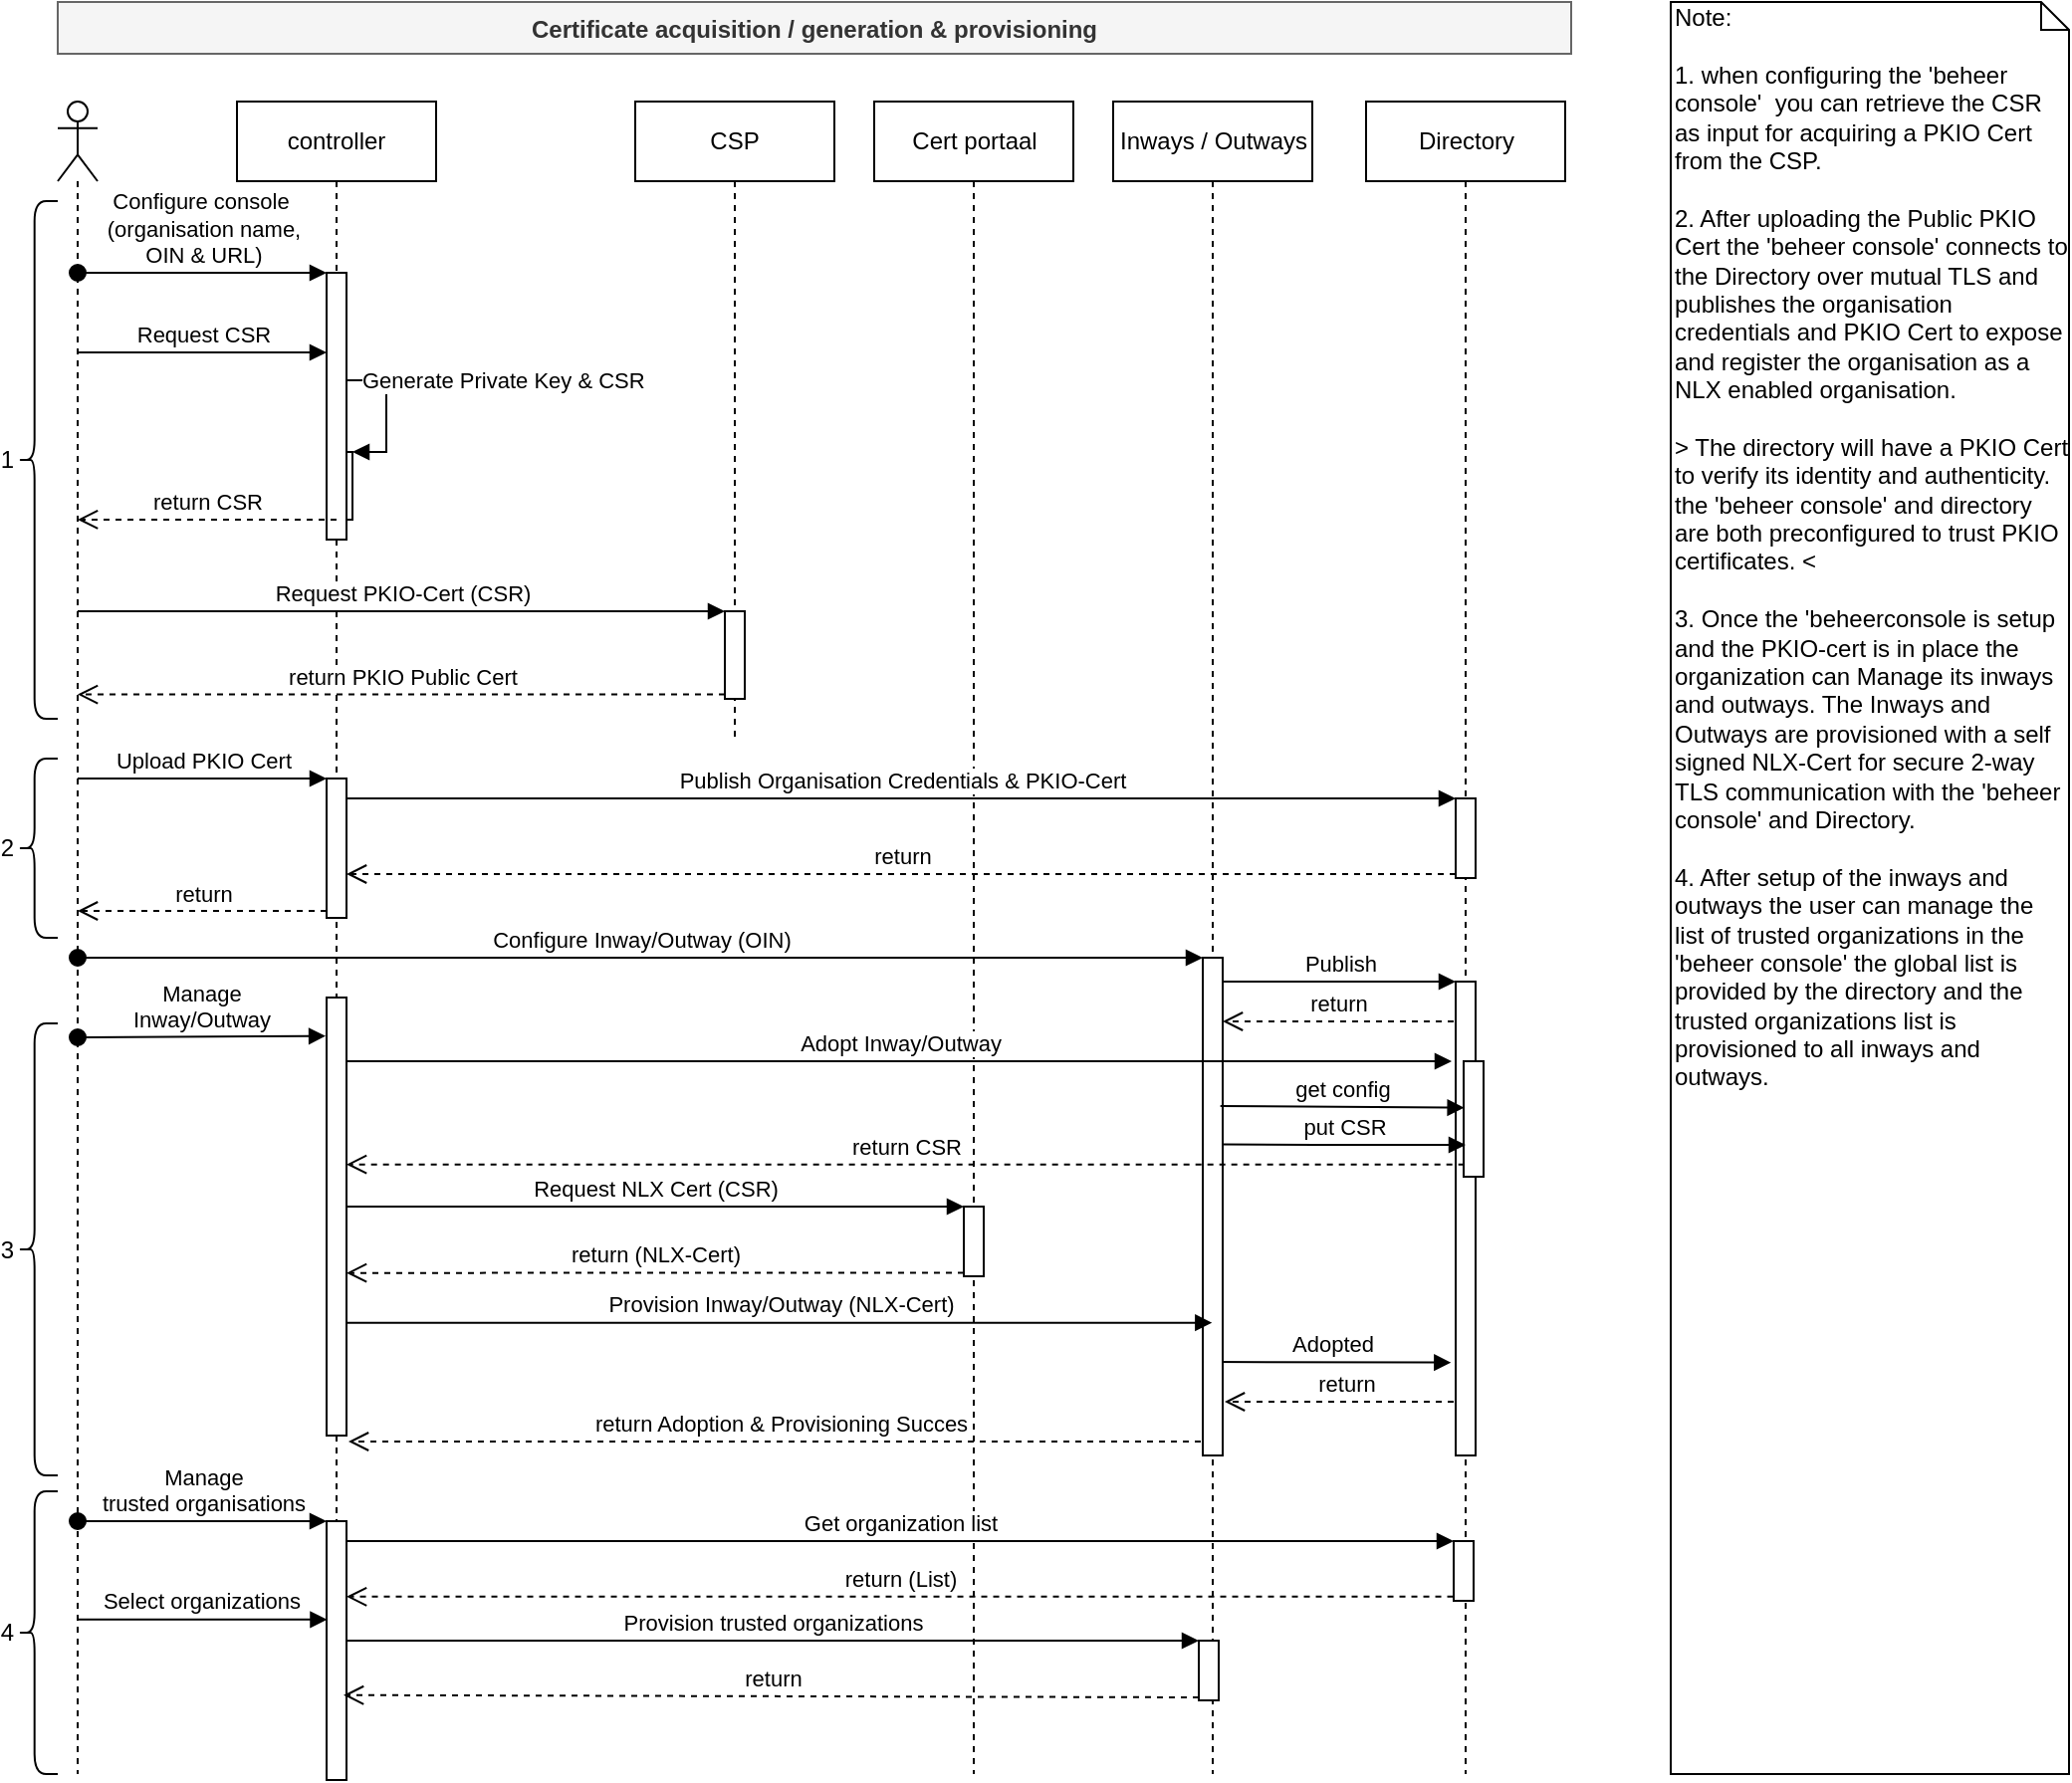 <mxfile version="10.8.0" type="device"><diagram id="9TtIMjoF8C3wXrdCaFB2" name="setup"><mxGraphModel dx="1609" dy="1015" grid="1" gridSize="10" guides="1" tooltips="1" connect="1" arrows="1" fold="1" page="1" pageScale="1" pageWidth="827" pageHeight="1169" math="0" shadow="0"><root><mxCell id="0"/><mxCell id="1" parent="0"/><mxCell id="IwLXjrrM-L5NKvrCGC1T-51" value="return Adoption &amp;amp; Provisioning Succes" style="html=1;verticalAlign=bottom;endArrow=open;dashed=1;endSize=8;exitX=0;exitY=0.95;" parent="1" edge="1"><mxGeometry relative="1" as="geometry"><mxPoint x="186" y="753" as="targetPoint"/><mxPoint x="620" y="753" as="sourcePoint"/></mxGeometry></mxCell><mxCell id="IwLXjrrM-L5NKvrCGC1T-50" value="return" style="html=1;verticalAlign=bottom;endArrow=open;dashed=1;endSize=8;exitX=-0.1;exitY=0.1;entryX=0.5;entryY=0.08;entryDx=0;entryDy=0;entryPerimeter=0;exitDx=0;exitDy=0;exitPerimeter=0;" parent="1" edge="1"><mxGeometry relative="1" as="geometry"><mxPoint x="626" y="733" as="targetPoint"/><mxPoint x="747" y="733" as="sourcePoint"/></mxGeometry></mxCell><mxCell id="IwLXjrrM-L5NKvrCGC1T-1" value="controller" style="shape=umlLifeline;perimeter=lifelinePerimeter;whiteSpace=wrap;html=1;container=1;collapsible=0;recursiveResize=0;outlineConnect=0;" parent="1" vertex="1"><mxGeometry x="130" y="80" width="100" height="840" as="geometry"/></mxCell><mxCell id="IwLXjrrM-L5NKvrCGC1T-14" value="" style="html=1;points=[];perimeter=orthogonalPerimeter;" parent="IwLXjrrM-L5NKvrCGC1T-1" vertex="1"><mxGeometry x="48" y="176" width="10" height="34" as="geometry"/></mxCell><mxCell id="IwLXjrrM-L5NKvrCGC1T-15" value="Generate Private Key &amp;amp; CSR" style="edgeStyle=orthogonalEdgeStyle;html=1;align=left;spacingLeft=2;endArrow=block;rounded=0;entryX=1;entryY=0;exitX=0.5;exitY=0.844;exitDx=0;exitDy=0;exitPerimeter=0;" parent="IwLXjrrM-L5NKvrCGC1T-1" source="IwLXjrrM-L5NKvrCGC1T-18" target="IwLXjrrM-L5NKvrCGC1T-14" edge="1"><mxGeometry relative="1" as="geometry"><mxPoint x="50" y="156" as="sourcePoint"/><Array as="points"><mxPoint x="75" y="140"/><mxPoint x="75" y="176"/></Array></mxGeometry></mxCell><mxCell id="IwLXjrrM-L5NKvrCGC1T-18" value="" style="html=1;points=[];perimeter=orthogonalPerimeter;" parent="IwLXjrrM-L5NKvrCGC1T-1" vertex="1"><mxGeometry x="45" y="86" width="10" height="134" as="geometry"/></mxCell><mxCell id="IwLXjrrM-L5NKvrCGC1T-26" value="" style="html=1;points=[];perimeter=orthogonalPerimeter;" parent="IwLXjrrM-L5NKvrCGC1T-1" vertex="1"><mxGeometry x="45" y="340" width="10" height="70" as="geometry"/></mxCell><mxCell id="IwLXjrrM-L5NKvrCGC1T-41" value="" style="html=1;points=[];perimeter=orthogonalPerimeter;" parent="IwLXjrrM-L5NKvrCGC1T-1" vertex="1"><mxGeometry x="45" y="450" width="10" height="220" as="geometry"/></mxCell><mxCell id="IwLXjrrM-L5NKvrCGC1T-55" value="" style="html=1;points=[];perimeter=orthogonalPerimeter;" parent="IwLXjrrM-L5NKvrCGC1T-1" vertex="1"><mxGeometry x="45" y="713" width="10" height="130" as="geometry"/></mxCell><mxCell id="IwLXjrrM-L5NKvrCGC1T-56" value="Manage &lt;br&gt;trusted organisations" style="html=1;verticalAlign=bottom;startArrow=oval;endArrow=block;startSize=8;" parent="IwLXjrrM-L5NKvrCGC1T-1" target="IwLXjrrM-L5NKvrCGC1T-55" edge="1"><mxGeometry relative="1" as="geometry"><mxPoint x="-80" y="713" as="sourcePoint"/></mxGeometry></mxCell><mxCell id="IwLXjrrM-L5NKvrCGC1T-9" value="Cert portaal" style="html=1;points=[];perimeter=orthogonalPerimeter;shape=umlLifeline;participant=label;fontFamily=Helvetica;fontSize=12;fontColor=#000000;align=center;strokeColor=#000000;fillColor=#ffffff;recursiveResize=0;container=1;collapsible=0;" parent="1" vertex="1"><mxGeometry x="450" y="80" width="100" height="840" as="geometry"/></mxCell><mxCell id="IwLXjrrM-L5NKvrCGC1T-45" value="" style="html=1;points=[];perimeter=orthogonalPerimeter;" parent="IwLXjrrM-L5NKvrCGC1T-9" vertex="1"><mxGeometry x="45" y="555" width="10" height="35" as="geometry"/></mxCell><mxCell id="IwLXjrrM-L5NKvrCGC1T-10" value="CSP" style="shape=umlLifeline;perimeter=lifelinePerimeter;whiteSpace=wrap;html=1;container=1;collapsible=0;recursiveResize=0;outlineConnect=0;" parent="1" vertex="1"><mxGeometry x="330" y="80" width="100" height="320" as="geometry"/></mxCell><mxCell id="IwLXjrrM-L5NKvrCGC1T-11" value="" style="html=1;points=[];perimeter=orthogonalPerimeter;" parent="IwLXjrrM-L5NKvrCGC1T-10" vertex="1"><mxGeometry x="45" y="256" width="10" height="44" as="geometry"/></mxCell><mxCell id="IwLXjrrM-L5NKvrCGC1T-12" value="Request PKIO-Cert (CSR)" style="html=1;verticalAlign=bottom;endArrow=block;entryX=0;entryY=0;" parent="1" source="IwLXjrrM-L5NKvrCGC1T-17" target="IwLXjrrM-L5NKvrCGC1T-11" edge="1"><mxGeometry relative="1" as="geometry"><mxPoint x="179.5" y="336" as="sourcePoint"/></mxGeometry></mxCell><mxCell id="IwLXjrrM-L5NKvrCGC1T-13" value="return PKIO Public Cert" style="html=1;verticalAlign=bottom;endArrow=open;dashed=1;endSize=8;exitX=0;exitY=0.95;" parent="1" source="IwLXjrrM-L5NKvrCGC1T-11" target="IwLXjrrM-L5NKvrCGC1T-17" edge="1"><mxGeometry relative="1" as="geometry"><mxPoint x="179.5" y="412" as="targetPoint"/></mxGeometry></mxCell><mxCell id="IwLXjrrM-L5NKvrCGC1T-16" value="Certificate acquisition / generation &amp; provisioning" style="text;align=center;fontStyle=1;verticalAlign=middle;spacingLeft=3;spacingRight=3;strokeColor=#666666;rotatable=0;points=[[0,0.5],[1,0.5]];portConstraint=eastwest;fillColor=#f5f5f5;fontColor=#333333;" parent="1" vertex="1"><mxGeometry x="40" y="30" width="760" height="26" as="geometry"/></mxCell><mxCell id="IwLXjrrM-L5NKvrCGC1T-17" value="" style="shape=umlLifeline;participant=umlActor;perimeter=lifelinePerimeter;whiteSpace=wrap;html=1;container=1;collapsible=0;recursiveResize=0;verticalAlign=top;spacingTop=36;labelBackgroundColor=#ffffff;outlineConnect=0;" parent="1" vertex="1"><mxGeometry x="40" y="80" width="20" height="840" as="geometry"/></mxCell><mxCell id="IwLXjrrM-L5NKvrCGC1T-57" value="Manage &lt;br&gt;Inway/Outway" style="html=1;verticalAlign=bottom;startArrow=oval;startFill=1;endArrow=block;startSize=8;entryX=-0.045;entryY=0.088;entryDx=0;entryDy=0;entryPerimeter=0;" parent="IwLXjrrM-L5NKvrCGC1T-17" target="IwLXjrrM-L5NKvrCGC1T-41" edge="1"><mxGeometry width="60" relative="1" as="geometry"><mxPoint x="10" y="470" as="sourcePoint"/><mxPoint x="110" y="470" as="targetPoint"/></mxGeometry></mxCell><mxCell id="IwLXjrrM-L5NKvrCGC1T-19" value="&lt;span&gt;Configure console&amp;nbsp;&lt;/span&gt;&lt;br&gt;&lt;span&gt;(organisation name,&lt;/span&gt;&lt;br&gt;&lt;span&gt;OIN &amp;amp; URL)&lt;/span&gt;" style="html=1;verticalAlign=bottom;startArrow=oval;endArrow=block;startSize=8;exitX=0.5;exitY=0.123;exitDx=0;exitDy=0;exitPerimeter=0;" parent="1" target="IwLXjrrM-L5NKvrCGC1T-18" edge="1"><mxGeometry relative="1" as="geometry"><mxPoint x="50" y="166" as="sourcePoint"/></mxGeometry></mxCell><mxCell id="IwLXjrrM-L5NKvrCGC1T-23" value="return CSR" style="html=1;verticalAlign=bottom;endArrow=open;dashed=1;endSize=8;exitX=0.5;exitY=0.925;exitDx=0;exitDy=0;exitPerimeter=0;" parent="1" source="IwLXjrrM-L5NKvrCGC1T-18" target="IwLXjrrM-L5NKvrCGC1T-17" edge="1"><mxGeometry relative="1" as="geometry"><mxPoint x="-80" y="756" as="targetPoint"/><mxPoint x="130" y="290" as="sourcePoint"/><Array as="points"/></mxGeometry></mxCell><mxCell id="IwLXjrrM-L5NKvrCGC1T-20" value="Request CSR" style="html=1;verticalAlign=bottom;endArrow=block;entryX=0;entryY=0.675;entryDx=0;entryDy=0;entryPerimeter=0;" parent="1" edge="1"><mxGeometry width="80" relative="1" as="geometry"><mxPoint x="49.5" y="206" as="sourcePoint"/><mxPoint x="175" y="206" as="targetPoint"/></mxGeometry></mxCell><mxCell id="IwLXjrrM-L5NKvrCGC1T-25" value="Inways / Outways" style="html=1;points=[];perimeter=orthogonalPerimeter;shape=umlLifeline;participant=label;fontFamily=Helvetica;fontSize=12;fontColor=#000000;align=center;strokeColor=#000000;fillColor=#ffffff;recursiveResize=0;container=1;collapsible=0;" parent="1" vertex="1"><mxGeometry x="570" y="80" width="100" height="840" as="geometry"/></mxCell><mxCell id="IwLXjrrM-L5NKvrCGC1T-49" value="Adopted" style="html=1;verticalAlign=bottom;endArrow=block;entryX=-0.2;entryY=0.748;entryDx=0;entryDy=0;entryPerimeter=0;" parent="IwLXjrrM-L5NKvrCGC1T-25" edge="1"><mxGeometry width="80" relative="1" as="geometry"><mxPoint x="50" y="633" as="sourcePoint"/><mxPoint x="169.667" y="633.333" as="targetPoint"/></mxGeometry></mxCell><mxCell id="IwLXjrrM-L5NKvrCGC1T-36" value="" style="html=1;points=[];perimeter=orthogonalPerimeter;" parent="IwLXjrrM-L5NKvrCGC1T-25" vertex="1"><mxGeometry x="45" y="430" width="10" height="250" as="geometry"/></mxCell><mxCell id="IwLXjrrM-L5NKvrCGC1T-63" value="" style="html=1;points=[];perimeter=orthogonalPerimeter;" parent="IwLXjrrM-L5NKvrCGC1T-25" vertex="1"><mxGeometry x="43" y="773" width="10" height="30" as="geometry"/></mxCell><mxCell id="IwLXjrrM-L5NKvrCGC1T-27" value="Upload PKIO Cert" style="html=1;verticalAlign=bottom;endArrow=block;entryX=0;entryY=0;" parent="1" source="IwLXjrrM-L5NKvrCGC1T-17" target="IwLXjrrM-L5NKvrCGC1T-26" edge="1"><mxGeometry relative="1" as="geometry"><mxPoint x="105" y="430" as="sourcePoint"/></mxGeometry></mxCell><mxCell id="IwLXjrrM-L5NKvrCGC1T-28" value="return" style="html=1;verticalAlign=bottom;endArrow=open;dashed=1;endSize=8;exitX=0;exitY=0.95;" parent="1" source="IwLXjrrM-L5NKvrCGC1T-26" target="IwLXjrrM-L5NKvrCGC1T-17" edge="1"><mxGeometry relative="1" as="geometry"><mxPoint x="105" y="506" as="targetPoint"/></mxGeometry></mxCell><mxCell id="IwLXjrrM-L5NKvrCGC1T-29" value="Directory" style="html=1;points=[];perimeter=orthogonalPerimeter;shape=umlLifeline;participant=label;fontFamily=Helvetica;fontSize=12;fontColor=#000000;align=center;strokeColor=#000000;fillColor=#ffffff;recursiveResize=0;container=1;collapsible=0;" parent="1" vertex="1"><mxGeometry x="697" y="80" width="100" height="840" as="geometry"/></mxCell><mxCell id="IwLXjrrM-L5NKvrCGC1T-42" value="" style="html=1;points=[];perimeter=orthogonalPerimeter;" parent="IwLXjrrM-L5NKvrCGC1T-29" vertex="1"><mxGeometry x="45" y="442" width="10" height="238" as="geometry"/></mxCell><mxCell id="IwLXjrrM-L5NKvrCGC1T-38" value="" style="html=1;points=[];perimeter=orthogonalPerimeter;" parent="IwLXjrrM-L5NKvrCGC1T-29" vertex="1"><mxGeometry x="49" y="482" width="10" height="58" as="geometry"/></mxCell><mxCell id="IwLXjrrM-L5NKvrCGC1T-30" value="" style="html=1;points=[];perimeter=orthogonalPerimeter;" parent="IwLXjrrM-L5NKvrCGC1T-29" vertex="1"><mxGeometry x="45" y="350" width="10" height="40" as="geometry"/></mxCell><mxCell id="IwLXjrrM-L5NKvrCGC1T-58" value="" style="html=1;points=[];perimeter=orthogonalPerimeter;" parent="IwLXjrrM-L5NKvrCGC1T-29" vertex="1"><mxGeometry x="44" y="723" width="10" height="30" as="geometry"/></mxCell><mxCell id="IwLXjrrM-L5NKvrCGC1T-60" value="return (List)" style="html=1;verticalAlign=bottom;endArrow=open;dashed=1;endSize=8;exitX=0;exitY=0.95;" parent="IwLXjrrM-L5NKvrCGC1T-29" target="IwLXjrrM-L5NKvrCGC1T-55" edge="1"><mxGeometry relative="1" as="geometry"><mxPoint x="-26" y="751" as="targetPoint"/><mxPoint x="43.759" y="750.931" as="sourcePoint"/></mxGeometry></mxCell><mxCell id="IwLXjrrM-L5NKvrCGC1T-31" value="Publish Organisation Credentials &amp;amp; PKIO-Cert" style="html=1;verticalAlign=bottom;endArrow=block;entryX=0;entryY=0;" parent="1" source="IwLXjrrM-L5NKvrCGC1T-26" target="IwLXjrrM-L5NKvrCGC1T-30" edge="1"><mxGeometry relative="1" as="geometry"><mxPoint x="672" y="430" as="sourcePoint"/></mxGeometry></mxCell><mxCell id="IwLXjrrM-L5NKvrCGC1T-32" value="return" style="html=1;verticalAlign=bottom;endArrow=open;dashed=1;endSize=8;exitX=0;exitY=0.95;" parent="1" source="IwLXjrrM-L5NKvrCGC1T-30" target="IwLXjrrM-L5NKvrCGC1T-26" edge="1"><mxGeometry relative="1" as="geometry"><mxPoint x="672" y="506" as="targetPoint"/></mxGeometry></mxCell><mxCell id="IwLXjrrM-L5NKvrCGC1T-37" value="Configure Inway/Outway (OIN)" style="html=1;verticalAlign=bottom;startArrow=oval;endArrow=block;startSize=8;" parent="1" source="IwLXjrrM-L5NKvrCGC1T-17" target="IwLXjrrM-L5NKvrCGC1T-36" edge="1"><mxGeometry relative="1" as="geometry"><mxPoint x="555" y="510" as="sourcePoint"/></mxGeometry></mxCell><mxCell id="IwLXjrrM-L5NKvrCGC1T-39" value="Adopt Inway/Outway" style="html=1;verticalAlign=bottom;endArrow=block;" parent="1" source="IwLXjrrM-L5NKvrCGC1T-41" edge="1"><mxGeometry relative="1" as="geometry"><mxPoint x="550" y="544" as="sourcePoint"/><mxPoint x="740" y="562" as="targetPoint"/></mxGeometry></mxCell><mxCell id="IwLXjrrM-L5NKvrCGC1T-40" value="return CSR" style="html=1;verticalAlign=bottom;endArrow=open;dashed=1;endSize=8;exitX=0;exitY=0.95;" parent="1" edge="1"><mxGeometry relative="1" as="geometry"><mxPoint x="185" y="613.833" as="targetPoint"/><mxPoint x="746.333" y="613.833" as="sourcePoint"/></mxGeometry></mxCell><mxCell id="IwLXjrrM-L5NKvrCGC1T-46" value="Request NLX Cert (CSR)" style="html=1;verticalAlign=bottom;endArrow=block;entryX=0;entryY=0;" parent="1" target="IwLXjrrM-L5NKvrCGC1T-45" edge="1"><mxGeometry relative="1" as="geometry"><mxPoint x="185" y="635" as="sourcePoint"/></mxGeometry></mxCell><mxCell id="IwLXjrrM-L5NKvrCGC1T-47" value="return (NLX-Cert)" style="html=1;verticalAlign=bottom;endArrow=open;dashed=1;endSize=8;exitX=0;exitY=0.95;" parent="1" source="IwLXjrrM-L5NKvrCGC1T-45" edge="1"><mxGeometry relative="1" as="geometry"><mxPoint x="185" y="668.333" as="targetPoint"/></mxGeometry></mxCell><mxCell id="IwLXjrrM-L5NKvrCGC1T-48" value="Provision Inway/Outway (NLX-Cert)" style="html=1;verticalAlign=bottom;endArrow=block;entryX=0.5;entryY=0.68;entryDx=0;entryDy=0;entryPerimeter=0;" parent="1" edge="1"><mxGeometry relative="1" as="geometry"><mxPoint x="185" y="693.333" as="sourcePoint"/><mxPoint x="619.667" y="693.333" as="targetPoint"/></mxGeometry></mxCell><mxCell id="IwLXjrrM-L5NKvrCGC1T-43" value="Publish" style="html=1;verticalAlign=bottom;endArrow=block;entryX=0;entryY=0;" parent="1" source="IwLXjrrM-L5NKvrCGC1T-36" target="IwLXjrrM-L5NKvrCGC1T-42" edge="1"><mxGeometry relative="1" as="geometry"><mxPoint x="672" y="550" as="sourcePoint"/></mxGeometry></mxCell><mxCell id="IwLXjrrM-L5NKvrCGC1T-44" value="return" style="html=1;verticalAlign=bottom;endArrow=open;dashed=1;endSize=8;exitX=-0.1;exitY=0.1;exitDx=0;exitDy=0;exitPerimeter=0;" parent="1" target="IwLXjrrM-L5NKvrCGC1T-36" edge="1"><mxGeometry relative="1" as="geometry"><mxPoint x="630" y="542" as="targetPoint"/><mxPoint x="741" y="542" as="sourcePoint"/></mxGeometry></mxCell><mxCell id="IwLXjrrM-L5NKvrCGC1T-59" value="Get organization list" style="html=1;verticalAlign=bottom;endArrow=block;entryX=0;entryY=0;" parent="1" source="IwLXjrrM-L5NKvrCGC1T-55" target="IwLXjrrM-L5NKvrCGC1T-58" edge="1"><mxGeometry relative="1" as="geometry"><mxPoint x="671" y="803" as="sourcePoint"/></mxGeometry></mxCell><mxCell id="IwLXjrrM-L5NKvrCGC1T-62" value="Select organizations" style="html=1;verticalAlign=bottom;endArrow=block;entryX=0;entryY=0;" parent="1" edge="1"><mxGeometry relative="1" as="geometry"><mxPoint x="49.81" y="842.414" as="sourcePoint"/><mxPoint x="175.241" y="842.414" as="targetPoint"/></mxGeometry></mxCell><mxCell id="IwLXjrrM-L5NKvrCGC1T-64" value="Provision trusted organizations" style="html=1;verticalAlign=bottom;endArrow=block;entryX=0;entryY=0;" parent="1" source="IwLXjrrM-L5NKvrCGC1T-55" target="IwLXjrrM-L5NKvrCGC1T-63" edge="1"><mxGeometry relative="1" as="geometry"><mxPoint x="543" y="853" as="sourcePoint"/></mxGeometry></mxCell><mxCell id="IwLXjrrM-L5NKvrCGC1T-65" value="return" style="html=1;verticalAlign=bottom;endArrow=open;dashed=1;endSize=8;exitX=0;exitY=0.95;entryX=0.852;entryY=0.672;entryDx=0;entryDy=0;entryPerimeter=0;" parent="1" source="IwLXjrrM-L5NKvrCGC1T-63" target="IwLXjrrM-L5NKvrCGC1T-55" edge="1"><mxGeometry relative="1" as="geometry"><mxPoint x="543" y="929" as="targetPoint"/></mxGeometry></mxCell><mxCell id="ZNGTvlPxVRIwo17rS4dp-2" value="put CSR" style="html=1;verticalAlign=bottom;endArrow=block;exitX=0.967;exitY=0.375;exitDx=0;exitDy=0;exitPerimeter=0;" parent="1" source="IwLXjrrM-L5NKvrCGC1T-36" edge="1"><mxGeometry width="80" relative="1" as="geometry"><mxPoint x="630" y="604" as="sourcePoint"/><mxPoint x="747" y="604" as="targetPoint"/><Array as="points"><mxPoint x="681" y="604"/></Array></mxGeometry></mxCell><mxCell id="ZNGTvlPxVRIwo17rS4dp-1" value="get config" style="html=1;verticalAlign=bottom;endArrow=block;entryX=0.033;entryY=0.402;entryDx=0;entryDy=0;entryPerimeter=0;exitX=0.883;exitY=0.298;exitDx=0;exitDy=0;exitPerimeter=0;" parent="1" source="IwLXjrrM-L5NKvrCGC1T-36" target="IwLXjrrM-L5NKvrCGC1T-38" edge="1"><mxGeometry width="80" relative="1" as="geometry"><mxPoint x="618" y="580" as="sourcePoint"/><mxPoint x="746" y="579" as="targetPoint"/></mxGeometry></mxCell><mxCell id="ZNGTvlPxVRIwo17rS4dp-3" value="Note:&lt;br&gt;&lt;br&gt;1. when configuring the 'beheer console'&amp;nbsp; you can retrieve the CSR as input for acquiring a PKIO Cert from the CSP.&lt;br&gt;&lt;br&gt;2. After uploading the Public PKIO Cert the 'beheer console' connects to the Directory over mutual TLS and publishes the organisation credentials and PKIO Cert to expose and register the organisation as a NLX enabled organisation.&lt;br&gt;&lt;br&gt;&amp;gt; The directory will have a PKIO Cert to verify its identity and authenticity. the 'beheer console' and directory are both preconfigured to trust PKIO certificates. &amp;lt;&lt;br&gt;&lt;br&gt;3. Once the 'beheerconsole is setup and the PKIO-cert is in place the organization can Manage its inways and outways. The Inways and Outways are provisioned with a self signed NLX-Cert for secure 2-way TLS communication with the 'beheer console' and Directory.&lt;br&gt;&lt;br&gt;4. After setup of the inways and outways the user can manage the list of trusted organizations in the 'beheer console' the global list is provided by the directory and the trusted organizations list&amp;nbsp;is provisioned to all inways and outways.&amp;nbsp;&lt;br&gt;&lt;br&gt;" style="shape=note;whiteSpace=wrap;html=1;size=14;verticalAlign=top;align=left;spacingTop=-6;" parent="1" vertex="1"><mxGeometry x="850" y="30" width="200" height="890" as="geometry"/></mxCell><mxCell id="ZNGTvlPxVRIwo17rS4dp-4" value="&lt;div style=&quot;text-align: left&quot;&gt;&lt;span&gt;1&lt;/span&gt;&lt;/div&gt;" style="shape=curlyBracket;whiteSpace=wrap;html=1;rounded=1;size=0.417;align=right;labelPosition=left;verticalLabelPosition=middle;verticalAlign=middle;" parent="1" vertex="1"><mxGeometry x="20" y="130" width="20" height="260" as="geometry"/></mxCell><mxCell id="ZNGTvlPxVRIwo17rS4dp-5" value="&lt;div style=&quot;text-align: left&quot;&gt;&lt;span&gt;2&lt;/span&gt;&lt;/div&gt;" style="shape=curlyBracket;whiteSpace=wrap;html=1;rounded=1;size=0.417;align=right;labelPosition=left;verticalLabelPosition=middle;verticalAlign=middle;" parent="1" vertex="1"><mxGeometry x="20" y="410" width="20" height="90" as="geometry"/></mxCell><mxCell id="ZNGTvlPxVRIwo17rS4dp-8" value="&lt;div style=&quot;text-align: left&quot;&gt;&lt;span&gt;3&lt;/span&gt;&lt;/div&gt;" style="shape=curlyBracket;whiteSpace=wrap;html=1;rounded=1;size=0.417;align=right;labelPosition=left;verticalLabelPosition=middle;verticalAlign=middle;" parent="1" vertex="1"><mxGeometry x="20" y="543" width="20" height="227" as="geometry"/></mxCell><mxCell id="ZNGTvlPxVRIwo17rS4dp-9" value="&lt;div style=&quot;text-align: left&quot;&gt;&lt;span&gt;4&lt;/span&gt;&lt;/div&gt;" style="shape=curlyBracket;whiteSpace=wrap;html=1;rounded=1;size=0.417;align=right;labelPosition=left;verticalLabelPosition=middle;verticalAlign=middle;" parent="1" vertex="1"><mxGeometry x="20" y="778" width="20" height="142" as="geometry"/></mxCell></root></mxGraphModel></diagram><diagram id="9EUnOHk14YF6XCb3x0IL" name="runtime"><mxGraphModel dx="1048" dy="552" grid="1" gridSize="10" guides="1" tooltips="1" connect="1" arrows="1" fold="1" page="1" pageScale="1" pageWidth="827" pageHeight="1169" math="0" shadow="0"><root><mxCell id="1VlrnilsJLkIFy2Kj_ej-0"/><mxCell id="1VlrnilsJLkIFy2Kj_ej-1" parent="1VlrnilsJLkIFy2Kj_ej-0"/><mxCell id="1VlrnilsJLkIFy2Kj_ej-2" value="controller-api" style="shape=umlLifeline;perimeter=lifelinePerimeter;whiteSpace=wrap;html=1;container=1;collapsible=0;recursiveResize=0;outlineConnect=0;" vertex="1" parent="1VlrnilsJLkIFy2Kj_ej-1"><mxGeometry x="40" y="80" width="100" height="840" as="geometry"/></mxCell><mxCell id="TMoO4HOoQm-N6L8pmCwJ-8" value="" style="html=1;points=[];perimeter=orthogonalPerimeter;align=left;" vertex="1" parent="1VlrnilsJLkIFy2Kj_ej-2"><mxGeometry x="45" y="200" width="10" height="30" as="geometry"/></mxCell><mxCell id="1VlrnilsJLkIFy2Kj_ej-14" value="Runtime TLS initiate and reuse" style="text;align=center;fontStyle=1;verticalAlign=middle;spacingLeft=3;spacingRight=3;strokeColor=#666666;rotatable=0;points=[[0,0.5],[1,0.5]];portConstraint=eastwest;fillColor=#f5f5f5;fontColor=#333333;" vertex="1" parent="1VlrnilsJLkIFy2Kj_ej-1"><mxGeometry x="40" y="30" width="760" height="26" as="geometry"/></mxCell><mxCell id="1VlrnilsJLkIFy2Kj_ej-17" value="Outway" style="html=1;points=[];perimeter=orthogonalPerimeter;shape=umlLifeline;participant=label;fontFamily=Helvetica;fontSize=12;fontColor=#000000;align=center;strokeColor=#000000;fillColor=#ffffff;recursiveResize=0;container=1;collapsible=0;" vertex="1" parent="1VlrnilsJLkIFy2Kj_ej-1"><mxGeometry x="240" y="80" width="100" height="840" as="geometry"/></mxCell><mxCell id="TMoO4HOoQm-N6L8pmCwJ-0" value="" style="html=1;points=[];perimeter=orthogonalPerimeter;align=left;" vertex="1" parent="1VlrnilsJLkIFy2Kj_ej-17"><mxGeometry x="45" y="90" width="10" height="400" as="geometry"/></mxCell><mxCell id="s1nMd4hNYiGErGisTyBY-0" value="Inway" style="html=1;points=[];perimeter=orthogonalPerimeter;shape=umlLifeline;participant=label;fontFamily=Helvetica;fontSize=12;fontColor=#000000;align=center;strokeColor=#000000;fillColor=#ffffff;recursiveResize=0;container=1;collapsible=0;" vertex="1" parent="1VlrnilsJLkIFy2Kj_ej-1"><mxGeometry x="413" y="80" width="100" height="840" as="geometry"/></mxCell><mxCell id="TMoO4HOoQm-N6L8pmCwJ-5" value="" style="html=1;points=[];perimeter=orthogonalPerimeter;align=left;" vertex="1" parent="s1nMd4hNYiGErGisTyBY-0"><mxGeometry x="45" y="160" width="10" height="330" as="geometry"/></mxCell><mxCell id="s1nMd4hNYiGErGisTyBY-1" value="API" style="html=1;points=[];perimeter=orthogonalPerimeter;shape=umlLifeline;participant=label;fontFamily=Helvetica;fontSize=12;fontColor=#000000;align=center;strokeColor=#000000;fillColor=#ffffff;recursiveResize=0;container=1;collapsible=0;" vertex="1" parent="1VlrnilsJLkIFy2Kj_ej-1"><mxGeometry x="513" y="80" width="100" height="840" as="geometry"/></mxCell><mxCell id="TMoO4HOoQm-N6L8pmCwJ-21" value="" style="html=1;points=[];perimeter=orthogonalPerimeter;align=left;" vertex="1" parent="s1nMd4hNYiGErGisTyBY-1"><mxGeometry x="45" y="255" width="10" height="35" as="geometry"/></mxCell><mxCell id="TMoO4HOoQm-N6L8pmCwJ-30" value="" style="html=1;points=[];perimeter=orthogonalPerimeter;align=left;" vertex="1" parent="s1nMd4hNYiGErGisTyBY-1"><mxGeometry x="45" y="405" width="10" height="50" as="geometry"/></mxCell><mxCell id="s1nMd4hNYiGErGisTyBY-2" value="Client" style="html=1;points=[];perimeter=orthogonalPerimeter;shape=umlLifeline;participant=label;fontFamily=Helvetica;fontSize=12;fontColor=#000000;align=center;strokeColor=#000000;fillColor=#ffffff;recursiveResize=0;container=1;collapsible=0;" vertex="1" parent="1VlrnilsJLkIFy2Kj_ej-1"><mxGeometry x="140" y="80" width="100" height="840" as="geometry"/></mxCell><mxCell id="TMoO4HOoQm-N6L8pmCwJ-19" value="" style="html=1;points=[];perimeter=orthogonalPerimeter;align=left;" vertex="1" parent="s1nMd4hNYiGErGisTyBY-2"><mxGeometry x="45" y="50" width="10" height="270" as="geometry"/></mxCell><mxCell id="TMoO4HOoQm-N6L8pmCwJ-28" value="" style="html=1;points=[];perimeter=orthogonalPerimeter;align=left;" vertex="1" parent="s1nMd4hNYiGErGisTyBY-2"><mxGeometry x="45" y="350" width="10" height="140" as="geometry"/></mxCell><mxCell id="s1nMd4hNYiGErGisTyBY-3" value="controller-api" style="html=1;points=[];perimeter=orthogonalPerimeter;shape=umlLifeline;participant=label;fontFamily=Helvetica;fontSize=12;fontColor=#000000;align=center;strokeColor=#000000;fillColor=#ffffff;recursiveResize=0;container=1;collapsible=0;" vertex="1" parent="1VlrnilsJLkIFy2Kj_ej-1"><mxGeometry x="613" y="80" width="100" height="840" as="geometry"/></mxCell><mxCell id="TMoO4HOoQm-N6L8pmCwJ-12" value="" style="html=1;points=[];perimeter=orthogonalPerimeter;align=left;" vertex="1" parent="s1nMd4hNYiGErGisTyBY-3"><mxGeometry x="45" y="200" width="10" height="30" as="geometry"/></mxCell><mxCell id="s1nMd4hNYiGErGisTyBY-7" value="Note&lt;br&gt;&lt;br&gt;1. The client initiates a http call witch is proxied by the Outway.&lt;br&gt;&lt;br&gt;2. The Outway resolves the ip adres based on the DNS SRV record of the URL&lt;br&gt;&lt;br&gt;3. The Outway initiates the 2way TLS connection to the Inway and uses the 'Beheer console' to calculate the TLS session key. The Inway does the same.&lt;br&gt;&lt;br&gt;4. The Inway Inway redirects the http call to the API and requires that the API sets up a http connection over port 443&lt;br&gt;&lt;br&gt;5. Following http calls are processed faster by reuse of the previous TLS session&lt;br&gt;" style="shape=note;whiteSpace=wrap;html=1;size=14;verticalAlign=top;align=left;spacingTop=-6;" vertex="1" parent="1VlrnilsJLkIFy2Kj_ej-1"><mxGeometry x="860" y="30" width="200" height="890" as="geometry"/></mxCell><mxCell id="TMoO4HOoQm-N6L8pmCwJ-1" value="http call over &lt;br&gt;1way TLS and &lt;br&gt;trusted network" style="html=1;verticalAlign=bottom;startArrow=oval;endArrow=block;startSize=8;entryX=0;entryY=0.027;entryDx=0;entryDy=0;entryPerimeter=0;" edge="1" target="TMoO4HOoQm-N6L8pmCwJ-0" parent="1VlrnilsJLkIFy2Kj_ej-1" source="TMoO4HOoQm-N6L8pmCwJ-19"><mxGeometry relative="1" as="geometry"><mxPoint x="191" y="170" as="sourcePoint"/></mxGeometry></mxCell><mxCell id="TMoO4HOoQm-N6L8pmCwJ-6" value="initiate - &lt;br&gt;http call over 2way TLS" style="html=1;verticalAlign=bottom;startArrow=oval;endArrow=block;startSize=8;" edge="1" target="TMoO4HOoQm-N6L8pmCwJ-5" parent="1VlrnilsJLkIFy2Kj_ej-1" source="TMoO4HOoQm-N6L8pmCwJ-0"><mxGeometry relative="1" as="geometry"><mxPoint x="485" y="240" as="sourcePoint"/><Array as="points"><mxPoint x="400" y="250"/></Array></mxGeometry></mxCell><mxCell id="TMoO4HOoQm-N6L8pmCwJ-9" value="get session key" style="html=1;verticalAlign=bottom;endArrow=block;entryX=0;entryY=0;" edge="1" target="TMoO4HOoQm-N6L8pmCwJ-8" parent="1VlrnilsJLkIFy2Kj_ej-1" source="TMoO4HOoQm-N6L8pmCwJ-0"><mxGeometry relative="1" as="geometry"><mxPoint x="15" y="280" as="sourcePoint"/></mxGeometry></mxCell><mxCell id="TMoO4HOoQm-N6L8pmCwJ-10" value="return" style="html=1;verticalAlign=bottom;endArrow=open;dashed=1;endSize=8;exitX=0;exitY=0.95;" edge="1" source="TMoO4HOoQm-N6L8pmCwJ-8" parent="1VlrnilsJLkIFy2Kj_ej-1" target="TMoO4HOoQm-N6L8pmCwJ-0"><mxGeometry relative="1" as="geometry"><mxPoint x="15" y="356" as="targetPoint"/><Array as="points"/></mxGeometry></mxCell><mxCell id="TMoO4HOoQm-N6L8pmCwJ-13" value="get session key" style="html=1;verticalAlign=bottom;endArrow=block;entryX=0;entryY=0;" edge="1" target="TMoO4HOoQm-N6L8pmCwJ-12" parent="1VlrnilsJLkIFy2Kj_ej-1" source="TMoO4HOoQm-N6L8pmCwJ-5"><mxGeometry relative="1" as="geometry"><mxPoint x="675" y="280" as="sourcePoint"/></mxGeometry></mxCell><mxCell id="TMoO4HOoQm-N6L8pmCwJ-14" value="return" style="html=1;verticalAlign=bottom;endArrow=open;dashed=1;endSize=8;exitX=0;exitY=0.95;entryX=0.51;entryY=0.271;entryDx=0;entryDy=0;entryPerimeter=0;" edge="1" source="TMoO4HOoQm-N6L8pmCwJ-12" parent="1VlrnilsJLkIFy2Kj_ej-1" target="s1nMd4hNYiGErGisTyBY-0"><mxGeometry relative="1" as="geometry"><mxPoint x="675" y="356" as="targetPoint"/></mxGeometry></mxCell><mxCell id="TMoO4HOoQm-N6L8pmCwJ-17" value="session reuse - &lt;br&gt;http call over 2way TLS" style="html=1;verticalAlign=bottom;startArrow=oval;endArrow=block;startSize=8;entryX=0.1;entryY=0.681;entryDx=0;entryDy=0;entryPerimeter=0;" edge="1" parent="1VlrnilsJLkIFy2Kj_ej-1" target="TMoO4HOoQm-N6L8pmCwJ-5"><mxGeometry relative="1" as="geometry"><mxPoint x="295" y="465" as="sourcePoint"/><mxPoint x="550" y="366" as="targetPoint"/><Array as="points"/></mxGeometry></mxCell><mxCell id="TMoO4HOoQm-N6L8pmCwJ-15" value="setup 2way TLS finished" style="html=1;verticalAlign=bottom;endArrow=open;dashed=1;endSize=8;exitX=-0.05;exitY=0.251;exitDx=0;exitDy=0;exitPerimeter=0;" edge="1" parent="1VlrnilsJLkIFy2Kj_ej-1" source="TMoO4HOoQm-N6L8pmCwJ-5" target="TMoO4HOoQm-N6L8pmCwJ-0"><mxGeometry relative="1" as="geometry"><mxPoint x="370" y="350" as="sourcePoint"/><mxPoint x="290" y="350" as="targetPoint"/></mxGeometry></mxCell><mxCell id="TMoO4HOoQm-N6L8pmCwJ-18" value="setup 2way TLS finished" style="html=1;verticalAlign=bottom;endArrow=open;dashed=1;endSize=8;exitX=0.033;exitY=0.743;exitDx=0;exitDy=0;exitPerimeter=0;" edge="1" parent="1VlrnilsJLkIFy2Kj_ej-1" source="TMoO4HOoQm-N6L8pmCwJ-5" target="TMoO4HOoQm-N6L8pmCwJ-0"><mxGeometry relative="1" as="geometry"><mxPoint x="556" y="336" as="sourcePoint"/><mxPoint x="305" y="336" as="targetPoint"/></mxGeometry></mxCell><mxCell id="TMoO4HOoQm-N6L8pmCwJ-22" value="http call over &lt;br&gt;2way TLS" style="html=1;verticalAlign=bottom;endArrow=block;entryX=0;entryY=0;" edge="1" target="TMoO4HOoQm-N6L8pmCwJ-21" parent="1VlrnilsJLkIFy2Kj_ej-1" source="TMoO4HOoQm-N6L8pmCwJ-5"><mxGeometry y="-15" relative="1" as="geometry"><mxPoint x="570" y="335" as="sourcePoint"/><mxPoint as="offset"/></mxGeometry></mxCell><mxCell id="TMoO4HOoQm-N6L8pmCwJ-23" value="return" style="html=1;verticalAlign=bottom;endArrow=open;dashed=1;endSize=8;exitX=0;exitY=0.95;" edge="1" source="TMoO4HOoQm-N6L8pmCwJ-21" parent="1VlrnilsJLkIFy2Kj_ej-1" target="TMoO4HOoQm-N6L8pmCwJ-5"><mxGeometry relative="1" as="geometry"><mxPoint x="570" y="411" as="targetPoint"/></mxGeometry></mxCell><mxCell id="TMoO4HOoQm-N6L8pmCwJ-26" value="return" style="html=1;verticalAlign=bottom;endArrow=open;dashed=1;endSize=8;" edge="1" parent="1VlrnilsJLkIFy2Kj_ej-1" source="TMoO4HOoQm-N6L8pmCwJ-5" target="TMoO4HOoQm-N6L8pmCwJ-0"><mxGeometry relative="1" as="geometry"><mxPoint x="120" y="940" as="sourcePoint"/><mxPoint x="40" y="940" as="targetPoint"/><Array as="points"><mxPoint x="440" y="380"/></Array></mxGeometry></mxCell><mxCell id="TMoO4HOoQm-N6L8pmCwJ-27" value="return" style="html=1;verticalAlign=bottom;endArrow=open;dashed=1;endSize=8;exitX=-0.133;exitY=0.559;exitDx=0;exitDy=0;exitPerimeter=0;" edge="1" parent="1VlrnilsJLkIFy2Kj_ej-1" source="TMoO4HOoQm-N6L8pmCwJ-0" target="TMoO4HOoQm-N6L8pmCwJ-19"><mxGeometry relative="1" as="geometry"><mxPoint x="555" y="390" as="sourcePoint"/><mxPoint x="305" y="390" as="targetPoint"/><Array as="points"/></mxGeometry></mxCell><mxCell id="TMoO4HOoQm-N6L8pmCwJ-31" value="http call" style="html=1;verticalAlign=bottom;endArrow=block;exitX=0.867;exitY=0.789;exitDx=0;exitDy=0;exitPerimeter=0;" edge="1" parent="1VlrnilsJLkIFy2Kj_ej-1" source="TMoO4HOoQm-N6L8pmCwJ-5" target="TMoO4HOoQm-N6L8pmCwJ-30"><mxGeometry width="80" relative="1" as="geometry"><mxPoint x="550" y="480" as="sourcePoint"/><mxPoint x="630" y="480" as="targetPoint"/></mxGeometry></mxCell><mxCell id="TMoO4HOoQm-N6L8pmCwJ-32" value="return" style="html=1;verticalAlign=bottom;endArrow=open;dashed=1;endSize=8;exitX=0.117;exitY=0.623;exitDx=0;exitDy=0;exitPerimeter=0;" edge="1" parent="1VlrnilsJLkIFy2Kj_ej-1" source="TMoO4HOoQm-N6L8pmCwJ-30" target="TMoO4HOoQm-N6L8pmCwJ-5"><mxGeometry relative="1" as="geometry"><mxPoint x="630" y="520" as="sourcePoint"/><mxPoint x="550" y="520" as="targetPoint"/></mxGeometry></mxCell><mxCell id="TMoO4HOoQm-N6L8pmCwJ-33" value="return" style="html=1;verticalAlign=bottom;endArrow=open;dashed=1;endSize=8;exitX=0.117;exitY=0.867;exitDx=0;exitDy=0;exitPerimeter=0;" edge="1" parent="1VlrnilsJLkIFy2Kj_ej-1" source="TMoO4HOoQm-N6L8pmCwJ-5" target="TMoO4HOoQm-N6L8pmCwJ-0"><mxGeometry relative="1" as="geometry"><mxPoint x="656.167" y="526.167" as="sourcePoint"/><mxPoint x="565" y="526.167" as="targetPoint"/></mxGeometry></mxCell><mxCell id="TMoO4HOoQm-N6L8pmCwJ-34" value="return" style="html=1;verticalAlign=bottom;endArrow=open;dashed=1;endSize=8;entryX=1.2;entryY=0.806;entryDx=0;entryDy=0;entryPerimeter=0;" edge="1" parent="1VlrnilsJLkIFy2Kj_ej-1" source="TMoO4HOoQm-N6L8pmCwJ-0" target="TMoO4HOoQm-N6L8pmCwJ-28"><mxGeometry relative="1" as="geometry"><mxPoint x="290" y="549" as="sourcePoint"/><mxPoint x="575" y="536.167" as="targetPoint"/></mxGeometry></mxCell><mxCell id="TMoO4HOoQm-N6L8pmCwJ-29" value="http call" style="html=1;verticalAlign=bottom;startArrow=oval;startFill=1;endArrow=block;startSize=8;exitX=1.45;exitY=0.098;exitDx=0;exitDy=0;exitPerimeter=0;" edge="1" parent="1VlrnilsJLkIFy2Kj_ej-1" source="TMoO4HOoQm-N6L8pmCwJ-28" target="TMoO4HOoQm-N6L8pmCwJ-0"><mxGeometry width="60" relative="1" as="geometry"><mxPoint x="190" y="450" as="sourcePoint"/><mxPoint x="250" y="450" as="targetPoint"/></mxGeometry></mxCell><mxCell id="aWYhNW93RfvlypNBufhF-0" value="&lt;div style=&quot;text-align: left&quot;&gt;&lt;span&gt;1&lt;/span&gt;&lt;/div&gt;" style="shape=curlyBracket;whiteSpace=wrap;html=1;rounded=1;size=0.417;align=right;labelPosition=left;verticalLabelPosition=middle;verticalAlign=middle;" vertex="1" parent="1VlrnilsJLkIFy2Kj_ej-1"><mxGeometry x="20" y="130" width="20" height="50" as="geometry"/></mxCell><mxCell id="Vh57BDexhESg5ZROO7IR-0" value="&lt;div style=&quot;text-align: left&quot;&gt;&lt;span&gt;2&lt;/span&gt;&lt;/div&gt;" style="shape=curlyBracket;whiteSpace=wrap;html=1;rounded=1;size=0.417;align=right;labelPosition=left;verticalLabelPosition=middle;verticalAlign=middle;" vertex="1" parent="1VlrnilsJLkIFy2Kj_ej-1"><mxGeometry x="20" y="190" width="20" height="40" as="geometry"/></mxCell><mxCell id="Vh57BDexhESg5ZROO7IR-1" value="&lt;div style=&quot;text-align: left&quot;&gt;&lt;span&gt;3&lt;/span&gt;&lt;/div&gt;" style="shape=curlyBracket;whiteSpace=wrap;html=1;rounded=1;size=0.417;align=right;labelPosition=left;verticalLabelPosition=middle;verticalAlign=middle;" vertex="1" parent="1VlrnilsJLkIFy2Kj_ej-1"><mxGeometry x="20" y="240" width="20" height="80" as="geometry"/></mxCell><mxCell id="5sjh1pOWe9oF4_vQ6LG_-0" value="&lt;div style=&quot;text-align: left&quot;&gt;&lt;span&gt;4&lt;/span&gt;&lt;/div&gt;" style="shape=curlyBracket;whiteSpace=wrap;html=1;rounded=1;size=0.417;align=right;labelPosition=left;verticalLabelPosition=middle;verticalAlign=middle;" vertex="1" parent="1VlrnilsJLkIFy2Kj_ej-1"><mxGeometry x="20" y="325" width="20" height="80" as="geometry"/></mxCell><mxCell id="5sjh1pOWe9oF4_vQ6LG_-1" value="&lt;div style=&quot;text-align: left&quot;&gt;&lt;span&gt;5&lt;/span&gt;&lt;/div&gt;" style="shape=curlyBracket;whiteSpace=wrap;html=1;rounded=1;size=0.417;align=right;labelPosition=left;verticalLabelPosition=middle;verticalAlign=middle;" vertex="1" parent="1VlrnilsJLkIFy2Kj_ej-1"><mxGeometry x="20" y="420" width="20" height="140" as="geometry"/></mxCell></root></mxGraphModel></diagram></mxfile>